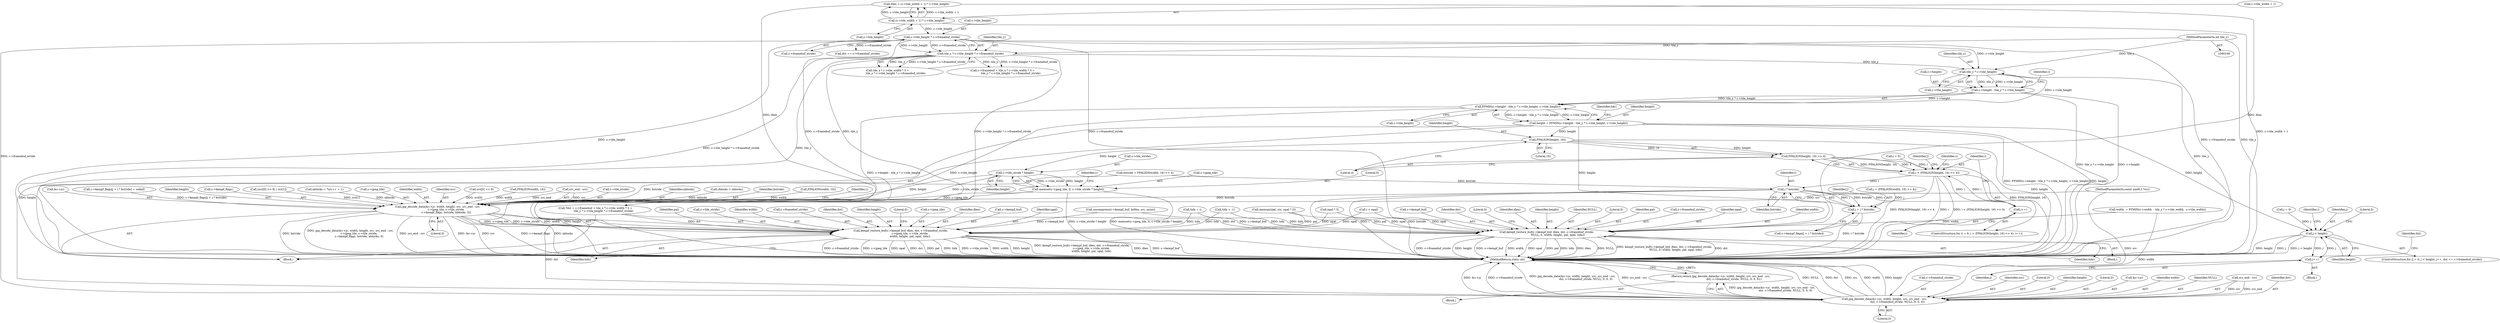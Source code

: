 digraph "0_FFmpeg_2960576378d17d71cc8dccc926352ce568b5eec1@pointer" {
"1000199" [label="(Call,tile_y * c->tile_height)"];
"1000162" [label="(Call,tile_y * c->tile_height * c->framebuf_stride)"];
"1000103" [label="(MethodParameterIn,int tile_y)"];
"1000164" [label="(Call,c->tile_height * c->framebuf_stride)"];
"1000131" [label="(Call,(c->tile_width + 1) * c->tile_height)"];
"1000195" [label="(Call,c->height - tile_y * c->tile_height)"];
"1000194" [label="(Call,FFMIN(c->height - tile_y * c->tile_height, c->tile_height))"];
"1000192" [label="(Call,height = FFMIN(c->height - tile_y * c->tile_height, c->tile_height))"];
"1000234" [label="(Call,j < height)"];
"1000238" [label="(Call,j++)"];
"1000271" [label="(Call,jpg_decode_data(&c->jc, width, height, src, src_end - src,\n                               dst, c->framebuf_stride, NULL, 0, 0, 0))"];
"1000270" [label="(Return,return jpg_decode_data(&c->jc, width, height, src, src_end - src,\n                               dst, c->framebuf_stride, NULL, 0, 0, 0);)"];
"1000402" [label="(Call,kempf_restore_buf(c->kempf_buf, dlen, dst, c->framebuf_stride,\n                          NULL, 0, width, height, pal, npal, tidx))"];
"1000447" [label="(Call,FFALIGN(height, 16))"];
"1000446" [label="(Call,FFALIGN(height, 16) >> 4)"];
"1000444" [label="(Call,i < (FFALIGN(height, 16) >> 4))"];
"1000451" [label="(Call,i++)"];
"1000506" [label="(Call,i * bstride)"];
"1000504" [label="(Call,j + i * bstride)"];
"1000520" [label="(Call,jpg_decode_data(&c->jc, width, height, src, src_end - src,\n                    c->jpeg_tile, c->tile_stride,\n                    c->kempf_flags, bstride, nblocks, 0))"];
"1000543" [label="(Call,kempf_restore_buf(c->kempf_buf, dlen, dst, c->framebuf_stride,\n                      c->jpeg_tile, c->tile_stride,\n                      width, height, pal, npal, tidx))"];
"1000515" [label="(Call,c->tile_stride * height)"];
"1000510" [label="(Call,memset(c->jpeg_tile, 0, c->tile_stride * height))"];
"1000177" [label="(Call,width  = FFMIN(c->width  - tile_x * c->tile_width,  c->tile_width))"];
"1000241" [label="(Identifier,dst)"];
"1000231" [label="(Call,j = 0)"];
"1000541" [label="(Identifier,nblocks)"];
"1000269" [label="(Block,)"];
"1000494" [label="(Call,cblocks > nblocks)"];
"1000200" [label="(Identifier,tile_y)"];
"1000452" [label="(Identifier,i)"];
"1000500" [label="(Call,c->kempf_flags[j + i * bstride])"];
"1000163" [label="(Identifier,tile_y)"];
"1000547" [label="(Identifier,dlen)"];
"1000540" [label="(Identifier,bstride)"];
"1000544" [label="(Call,c->kempf_buf)"];
"1000283" [label="(Call,c->framebuf_stride)"];
"1000543" [label="(Call,kempf_restore_buf(c->kempf_buf, dlen, dst, c->framebuf_stride,\n                      c->jpeg_tile, c->tile_stride,\n                      width, height, pal, npal, tidx))"];
"1000433" [label="(Call,FFALIGN(width, 16))"];
"1000545" [label="(Identifier,c)"];
"1000521" [label="(Call,&c->jc)"];
"1000507" [label="(Identifier,i)"];
"1000499" [label="(Call,c->kempf_flags[j + i * bstride] = coded)"];
"1000278" [label="(Identifier,src)"];
"1000413" [label="(Identifier,width)"];
"1000199" [label="(Call,tile_y * c->tile_height)"];
"1000129" [label="(Call,dlen = (c->tile_width + 1) * c->tile_height)"];
"1000137" [label="(Call,c->tile_height)"];
"1000289" [label="(Literal,0)"];
"1000516" [label="(Call,c->tile_stride)"];
"1000132" [label="(Call,c->tile_width + 1)"];
"1000309" [label="(Call,memcpy(pal, src, npal * 3))"];
"1000234" [label="(Call,j < height)"];
"1000317" [label="(Call,npal * 3)"];
"1000561" [label="(Identifier,npal)"];
"1000271" [label="(Call,jpg_decode_data(&c->jc, width, height, src, src_end - src,\n                               dst, c->framebuf_stride, NULL, 0, 0, 0))"];
"1000445" [label="(Identifier,i)"];
"1000230" [label="(ControlStructure,for (j = 0; j < height; j++, dst += c->framebuf_stride))"];
"1000450" [label="(Literal,4)"];
"1000505" [label="(Identifier,j)"];
"1000195" [label="(Call,c->height - tile_y * c->tile_height)"];
"1000403" [label="(Call,c->kempf_buf)"];
"1000329" [label="(Call,i < npal)"];
"1000446" [label="(Call,FFALIGN(height, 16) >> 4)"];
"1000508" [label="(Identifier,bstride)"];
"1000560" [label="(Identifier,pal)"];
"1000451" [label="(Call,i++)"];
"1000205" [label="(Identifier,c)"];
"1000407" [label="(Identifier,dst)"];
"1000419" [label="(Literal,0)"];
"1000519" [label="(Identifier,height)"];
"1000287" [label="(Literal,0)"];
"1000131" [label="(Call,(c->tile_width + 1) * c->tile_height)"];
"1000555" [label="(Call,c->tile_stride)"];
"1000440" [label="(ControlStructure,for (i = 0; i < (FFALIGN(height, 16) >> 4); i++))"];
"1000406" [label="(Identifier,dlen)"];
"1000162" [label="(Call,tile_y * c->tile_height * c->framebuf_stride)"];
"1000430" [label="(Call,bstride = FFALIGN(width, 16) >> 4)"];
"1000247" [label="(Identifier,i)"];
"1000526" [label="(Identifier,height)"];
"1000238" [label="(Call,j++)"];
"1000277" [label="(Identifier,height)"];
"1000504" [label="(Call,j + i * bstride)"];
"1000106" [label="(Block,)"];
"1000441" [label="(Call,i = 0)"];
"1000558" [label="(Identifier,width)"];
"1000288" [label="(Literal,0)"];
"1000414" [label="(Identifier,height)"];
"1000148" [label="(Call,*dst = c->framebuf + tile_x * c->tile_width * 3 +\n                   tile_y * c->tile_height * c->framebuf_stride)"];
"1000270" [label="(Return,return jpg_decode_data(&c->jc, width, height, src, src_end - src,\n                               dst, c->framebuf_stride, NULL, 0, 0, 0);)"];
"1000192" [label="(Call,height = FFMIN(c->height - tile_y * c->tile_height, c->tile_height))"];
"1000444" [label="(Call,i < (FFALIGN(height, 16) >> 4))"];
"1000565" [label="(MethodReturn,static int)"];
"1000458" [label="(Call,j < (FFALIGN(width, 16) >> 4))"];
"1000456" [label="(Identifier,j)"];
"1000542" [label="(Literal,0)"];
"1000520" [label="(Call,jpg_decode_data(&c->jc, width, height, src, src_end - src,\n                    c->jpeg_tile, c->tile_stride,\n                    c->kempf_flags, bstride, nblocks, 0))"];
"1000208" [label="(Identifier,hdr)"];
"1000154" [label="(Call,tile_x * c->tile_width * 3 +\n                   tile_y * c->tile_height * c->framebuf_stride)"];
"1000103" [label="(MethodParameterIn,int tile_y)"];
"1000193" [label="(Identifier,height)"];
"1000512" [label="(Identifier,c)"];
"1000411" [label="(Identifier,NULL)"];
"1000537" [label="(Call,c->kempf_flags)"];
"1000523" [label="(Identifier,c)"];
"1000511" [label="(Call,c->jpeg_tile)"];
"1000549" [label="(Call,c->framebuf_stride)"];
"1000548" [label="(Identifier,dst)"];
"1000412" [label="(Literal,0)"];
"1000417" [label="(Identifier,tidx)"];
"1000360" [label="(Call,(src[0] << 8) | src[1])"];
"1000420" [label="(Call,nblocks = *src++ + 1)"];
"1000204" [label="(Call,c->tile_height)"];
"1000201" [label="(Call,c->tile_height)"];
"1000382" [label="(Call,uncompress(c->kempf_buf, &dlen, src, zsize))"];
"1000168" [label="(Call,c->framebuf_stride)"];
"1000272" [label="(Call,&c->jc)"];
"1000165" [label="(Call,c->tile_height)"];
"1000346" [label="(Call,tidx = i)"];
"1000531" [label="(Call,c->jpeg_tile)"];
"1000164" [label="(Call,c->tile_height * c->framebuf_stride)"];
"1000276" [label="(Identifier,width)"];
"1000401" [label="(Block,)"];
"1000237" [label="(Block,)"];
"1000113" [label="(Call,tidx = -1)"];
"1000235" [label="(Identifier,j)"];
"1000525" [label="(Identifier,width)"];
"1000559" [label="(Identifier,height)"];
"1000263" [label="(Literal,0)"];
"1000415" [label="(Identifier,pal)"];
"1000194" [label="(Call,FFMIN(c->height - tile_y * c->tile_height, c->tile_height))"];
"1000562" [label="(Identifier,tidx)"];
"1000448" [label="(Identifier,height)"];
"1000527" [label="(Identifier,src)"];
"1000286" [label="(Identifier,NULL)"];
"1000514" [label="(Literal,0)"];
"1000361" [label="(Call,src[0] << 8)"];
"1000279" [label="(Call,src_end - src)"];
"1000408" [label="(Call,c->framebuf_stride)"];
"1000564" [label="(Literal,0)"];
"1000461" [label="(Call,FFALIGN(width, 16))"];
"1000447" [label="(Call,FFALIGN(height, 16))"];
"1000150" [label="(Call,c->framebuf + tile_x * c->tile_width * 3 +\n                   tile_y * c->tile_height * c->framebuf_stride)"];
"1000506" [label="(Call,i * bstride)"];
"1000236" [label="(Identifier,height)"];
"1000240" [label="(Call,dst += c->framebuf_stride)"];
"1000510" [label="(Call,memset(c->jpeg_tile, 0, c->tile_stride * height))"];
"1000449" [label="(Literal,16)"];
"1000402" [label="(Call,kempf_restore_buf(c->kempf_buf, dlen, dst, c->framebuf_stride,\n                          NULL, 0, width, height, pal, npal, tidx))"];
"1000416" [label="(Identifier,npal)"];
"1000552" [label="(Call,c->jpeg_tile)"];
"1000282" [label="(Identifier,dst)"];
"1000104" [label="(MethodParameterIn,const uint8_t *src)"];
"1000515" [label="(Call,c->tile_stride * height)"];
"1000196" [label="(Call,c->height)"];
"1000528" [label="(Call,src_end - src)"];
"1000534" [label="(Call,c->tile_stride)"];
"1000239" [label="(Identifier,j)"];
"1000199" -> "1000195"  [label="AST: "];
"1000199" -> "1000201"  [label="CFG: "];
"1000200" -> "1000199"  [label="AST: "];
"1000201" -> "1000199"  [label="AST: "];
"1000195" -> "1000199"  [label="CFG: "];
"1000199" -> "1000565"  [label="DDG: tile_y"];
"1000199" -> "1000195"  [label="DDG: tile_y"];
"1000199" -> "1000195"  [label="DDG: c->tile_height"];
"1000162" -> "1000199"  [label="DDG: tile_y"];
"1000103" -> "1000199"  [label="DDG: tile_y"];
"1000164" -> "1000199"  [label="DDG: c->tile_height"];
"1000199" -> "1000194"  [label="DDG: c->tile_height"];
"1000162" -> "1000154"  [label="AST: "];
"1000162" -> "1000164"  [label="CFG: "];
"1000163" -> "1000162"  [label="AST: "];
"1000164" -> "1000162"  [label="AST: "];
"1000154" -> "1000162"  [label="CFG: "];
"1000162" -> "1000565"  [label="DDG: c->tile_height * c->framebuf_stride"];
"1000162" -> "1000565"  [label="DDG: tile_y"];
"1000162" -> "1000148"  [label="DDG: tile_y"];
"1000162" -> "1000148"  [label="DDG: c->tile_height * c->framebuf_stride"];
"1000162" -> "1000150"  [label="DDG: tile_y"];
"1000162" -> "1000150"  [label="DDG: c->tile_height * c->framebuf_stride"];
"1000162" -> "1000154"  [label="DDG: tile_y"];
"1000162" -> "1000154"  [label="DDG: c->tile_height * c->framebuf_stride"];
"1000103" -> "1000162"  [label="DDG: tile_y"];
"1000164" -> "1000162"  [label="DDG: c->tile_height"];
"1000164" -> "1000162"  [label="DDG: c->framebuf_stride"];
"1000103" -> "1000100"  [label="AST: "];
"1000103" -> "1000565"  [label="DDG: tile_y"];
"1000164" -> "1000168"  [label="CFG: "];
"1000165" -> "1000164"  [label="AST: "];
"1000168" -> "1000164"  [label="AST: "];
"1000164" -> "1000565"  [label="DDG: c->framebuf_stride"];
"1000164" -> "1000565"  [label="DDG: c->tile_height"];
"1000131" -> "1000164"  [label="DDG: c->tile_height"];
"1000164" -> "1000240"  [label="DDG: c->framebuf_stride"];
"1000164" -> "1000271"  [label="DDG: c->framebuf_stride"];
"1000164" -> "1000402"  [label="DDG: c->framebuf_stride"];
"1000164" -> "1000543"  [label="DDG: c->framebuf_stride"];
"1000131" -> "1000129"  [label="AST: "];
"1000131" -> "1000137"  [label="CFG: "];
"1000132" -> "1000131"  [label="AST: "];
"1000137" -> "1000131"  [label="AST: "];
"1000129" -> "1000131"  [label="CFG: "];
"1000131" -> "1000565"  [label="DDG: c->tile_width + 1"];
"1000131" -> "1000129"  [label="DDG: c->tile_width + 1"];
"1000131" -> "1000129"  [label="DDG: c->tile_height"];
"1000195" -> "1000194"  [label="AST: "];
"1000196" -> "1000195"  [label="AST: "];
"1000205" -> "1000195"  [label="CFG: "];
"1000195" -> "1000565"  [label="DDG: tile_y * c->tile_height"];
"1000195" -> "1000565"  [label="DDG: c->height"];
"1000195" -> "1000194"  [label="DDG: c->height"];
"1000195" -> "1000194"  [label="DDG: tile_y * c->tile_height"];
"1000194" -> "1000192"  [label="AST: "];
"1000194" -> "1000204"  [label="CFG: "];
"1000204" -> "1000194"  [label="AST: "];
"1000192" -> "1000194"  [label="CFG: "];
"1000194" -> "1000565"  [label="DDG: c->height - tile_y * c->tile_height"];
"1000194" -> "1000565"  [label="DDG: c->tile_height"];
"1000194" -> "1000192"  [label="DDG: c->height - tile_y * c->tile_height"];
"1000194" -> "1000192"  [label="DDG: c->tile_height"];
"1000192" -> "1000106"  [label="AST: "];
"1000193" -> "1000192"  [label="AST: "];
"1000208" -> "1000192"  [label="CFG: "];
"1000192" -> "1000565"  [label="DDG: FFMIN(c->height - tile_y * c->tile_height, c->tile_height)"];
"1000192" -> "1000565"  [label="DDG: height"];
"1000192" -> "1000234"  [label="DDG: height"];
"1000192" -> "1000271"  [label="DDG: height"];
"1000192" -> "1000402"  [label="DDG: height"];
"1000192" -> "1000447"  [label="DDG: height"];
"1000234" -> "1000230"  [label="AST: "];
"1000234" -> "1000236"  [label="CFG: "];
"1000235" -> "1000234"  [label="AST: "];
"1000236" -> "1000234"  [label="AST: "];
"1000247" -> "1000234"  [label="CFG: "];
"1000263" -> "1000234"  [label="CFG: "];
"1000234" -> "1000565"  [label="DDG: height"];
"1000234" -> "1000565"  [label="DDG: j"];
"1000234" -> "1000565"  [label="DDG: j < height"];
"1000238" -> "1000234"  [label="DDG: j"];
"1000231" -> "1000234"  [label="DDG: j"];
"1000234" -> "1000238"  [label="DDG: j"];
"1000238" -> "1000237"  [label="AST: "];
"1000238" -> "1000239"  [label="CFG: "];
"1000239" -> "1000238"  [label="AST: "];
"1000241" -> "1000238"  [label="CFG: "];
"1000271" -> "1000270"  [label="AST: "];
"1000271" -> "1000289"  [label="CFG: "];
"1000272" -> "1000271"  [label="AST: "];
"1000276" -> "1000271"  [label="AST: "];
"1000277" -> "1000271"  [label="AST: "];
"1000278" -> "1000271"  [label="AST: "];
"1000279" -> "1000271"  [label="AST: "];
"1000282" -> "1000271"  [label="AST: "];
"1000283" -> "1000271"  [label="AST: "];
"1000286" -> "1000271"  [label="AST: "];
"1000287" -> "1000271"  [label="AST: "];
"1000288" -> "1000271"  [label="AST: "];
"1000289" -> "1000271"  [label="AST: "];
"1000270" -> "1000271"  [label="CFG: "];
"1000271" -> "1000565"  [label="DDG: NULL"];
"1000271" -> "1000565"  [label="DDG: dst"];
"1000271" -> "1000565"  [label="DDG: src"];
"1000271" -> "1000565"  [label="DDG: width"];
"1000271" -> "1000565"  [label="DDG: height"];
"1000271" -> "1000565"  [label="DDG: &c->jc"];
"1000271" -> "1000565"  [label="DDG: c->framebuf_stride"];
"1000271" -> "1000565"  [label="DDG: jpg_decode_data(&c->jc, width, height, src, src_end - src,\n                               dst, c->framebuf_stride, NULL, 0, 0, 0)"];
"1000271" -> "1000565"  [label="DDG: src_end - src"];
"1000271" -> "1000270"  [label="DDG: jpg_decode_data(&c->jc, width, height, src, src_end - src,\n                               dst, c->framebuf_stride, NULL, 0, 0, 0)"];
"1000177" -> "1000271"  [label="DDG: width"];
"1000279" -> "1000271"  [label="DDG: src"];
"1000279" -> "1000271"  [label="DDG: src_end"];
"1000104" -> "1000271"  [label="DDG: src"];
"1000148" -> "1000271"  [label="DDG: dst"];
"1000270" -> "1000269"  [label="AST: "];
"1000565" -> "1000270"  [label="CFG: "];
"1000270" -> "1000565"  [label="DDG: <RET>"];
"1000402" -> "1000401"  [label="AST: "];
"1000402" -> "1000417"  [label="CFG: "];
"1000403" -> "1000402"  [label="AST: "];
"1000406" -> "1000402"  [label="AST: "];
"1000407" -> "1000402"  [label="AST: "];
"1000408" -> "1000402"  [label="AST: "];
"1000411" -> "1000402"  [label="AST: "];
"1000412" -> "1000402"  [label="AST: "];
"1000413" -> "1000402"  [label="AST: "];
"1000414" -> "1000402"  [label="AST: "];
"1000415" -> "1000402"  [label="AST: "];
"1000416" -> "1000402"  [label="AST: "];
"1000417" -> "1000402"  [label="AST: "];
"1000419" -> "1000402"  [label="CFG: "];
"1000402" -> "1000565"  [label="DDG: NULL"];
"1000402" -> "1000565"  [label="DDG: kempf_restore_buf(c->kempf_buf, dlen, dst, c->framebuf_stride,\n                          NULL, 0, width, height, pal, npal, tidx)"];
"1000402" -> "1000565"  [label="DDG: dst"];
"1000402" -> "1000565"  [label="DDG: c->framebuf_stride"];
"1000402" -> "1000565"  [label="DDG: height"];
"1000402" -> "1000565"  [label="DDG: c->kempf_buf"];
"1000402" -> "1000565"  [label="DDG: width"];
"1000402" -> "1000565"  [label="DDG: npal"];
"1000402" -> "1000565"  [label="DDG: pal"];
"1000402" -> "1000565"  [label="DDG: tidx"];
"1000402" -> "1000565"  [label="DDG: dlen"];
"1000382" -> "1000402"  [label="DDG: c->kempf_buf"];
"1000129" -> "1000402"  [label="DDG: dlen"];
"1000148" -> "1000402"  [label="DDG: dst"];
"1000177" -> "1000402"  [label="DDG: width"];
"1000309" -> "1000402"  [label="DDG: pal"];
"1000329" -> "1000402"  [label="DDG: npal"];
"1000317" -> "1000402"  [label="DDG: npal"];
"1000113" -> "1000402"  [label="DDG: tidx"];
"1000346" -> "1000402"  [label="DDG: tidx"];
"1000447" -> "1000446"  [label="AST: "];
"1000447" -> "1000449"  [label="CFG: "];
"1000448" -> "1000447"  [label="AST: "];
"1000449" -> "1000447"  [label="AST: "];
"1000450" -> "1000447"  [label="CFG: "];
"1000447" -> "1000565"  [label="DDG: height"];
"1000447" -> "1000446"  [label="DDG: height"];
"1000447" -> "1000446"  [label="DDG: 16"];
"1000447" -> "1000515"  [label="DDG: height"];
"1000446" -> "1000444"  [label="AST: "];
"1000446" -> "1000450"  [label="CFG: "];
"1000450" -> "1000446"  [label="AST: "];
"1000444" -> "1000446"  [label="CFG: "];
"1000446" -> "1000565"  [label="DDG: FFALIGN(height, 16)"];
"1000446" -> "1000444"  [label="DDG: FFALIGN(height, 16)"];
"1000446" -> "1000444"  [label="DDG: 4"];
"1000444" -> "1000440"  [label="AST: "];
"1000445" -> "1000444"  [label="AST: "];
"1000456" -> "1000444"  [label="CFG: "];
"1000512" -> "1000444"  [label="CFG: "];
"1000444" -> "1000565"  [label="DDG: FFALIGN(height, 16) >> 4"];
"1000444" -> "1000565"  [label="DDG: i"];
"1000444" -> "1000565"  [label="DDG: i < (FFALIGN(height, 16) >> 4)"];
"1000441" -> "1000444"  [label="DDG: i"];
"1000451" -> "1000444"  [label="DDG: i"];
"1000444" -> "1000451"  [label="DDG: i"];
"1000444" -> "1000506"  [label="DDG: i"];
"1000451" -> "1000440"  [label="AST: "];
"1000451" -> "1000452"  [label="CFG: "];
"1000452" -> "1000451"  [label="AST: "];
"1000445" -> "1000451"  [label="CFG: "];
"1000506" -> "1000451"  [label="DDG: i"];
"1000506" -> "1000504"  [label="AST: "];
"1000506" -> "1000508"  [label="CFG: "];
"1000507" -> "1000506"  [label="AST: "];
"1000508" -> "1000506"  [label="AST: "];
"1000504" -> "1000506"  [label="CFG: "];
"1000506" -> "1000565"  [label="DDG: i"];
"1000506" -> "1000565"  [label="DDG: bstride"];
"1000506" -> "1000504"  [label="DDG: i"];
"1000506" -> "1000504"  [label="DDG: bstride"];
"1000430" -> "1000506"  [label="DDG: bstride"];
"1000506" -> "1000520"  [label="DDG: bstride"];
"1000504" -> "1000500"  [label="AST: "];
"1000505" -> "1000504"  [label="AST: "];
"1000500" -> "1000504"  [label="CFG: "];
"1000504" -> "1000565"  [label="DDG: i * bstride"];
"1000458" -> "1000504"  [label="DDG: j"];
"1000520" -> "1000106"  [label="AST: "];
"1000520" -> "1000542"  [label="CFG: "];
"1000521" -> "1000520"  [label="AST: "];
"1000525" -> "1000520"  [label="AST: "];
"1000526" -> "1000520"  [label="AST: "];
"1000527" -> "1000520"  [label="AST: "];
"1000528" -> "1000520"  [label="AST: "];
"1000531" -> "1000520"  [label="AST: "];
"1000534" -> "1000520"  [label="AST: "];
"1000537" -> "1000520"  [label="AST: "];
"1000540" -> "1000520"  [label="AST: "];
"1000541" -> "1000520"  [label="AST: "];
"1000542" -> "1000520"  [label="AST: "];
"1000545" -> "1000520"  [label="CFG: "];
"1000520" -> "1000565"  [label="DDG: bstride"];
"1000520" -> "1000565"  [label="DDG: jpg_decode_data(&c->jc, width, height, src, src_end - src,\n                    c->jpeg_tile, c->tile_stride,\n                    c->kempf_flags, bstride, nblocks, 0)"];
"1000520" -> "1000565"  [label="DDG: src_end - src"];
"1000520" -> "1000565"  [label="DDG: &c->jc"];
"1000520" -> "1000565"  [label="DDG: src"];
"1000520" -> "1000565"  [label="DDG: c->kempf_flags"];
"1000520" -> "1000565"  [label="DDG: nblocks"];
"1000433" -> "1000520"  [label="DDG: width"];
"1000461" -> "1000520"  [label="DDG: width"];
"1000515" -> "1000520"  [label="DDG: height"];
"1000515" -> "1000520"  [label="DDG: c->tile_stride"];
"1000528" -> "1000520"  [label="DDG: src"];
"1000528" -> "1000520"  [label="DDG: src_end"];
"1000360" -> "1000520"  [label="DDG: src[1]"];
"1000361" -> "1000520"  [label="DDG: src[0]"];
"1000104" -> "1000520"  [label="DDG: src"];
"1000510" -> "1000520"  [label="DDG: c->jpeg_tile"];
"1000499" -> "1000520"  [label="DDG: c->kempf_flags[j + i * bstride]"];
"1000430" -> "1000520"  [label="DDG: bstride"];
"1000494" -> "1000520"  [label="DDG: nblocks"];
"1000420" -> "1000520"  [label="DDG: nblocks"];
"1000520" -> "1000543"  [label="DDG: c->jpeg_tile"];
"1000520" -> "1000543"  [label="DDG: c->tile_stride"];
"1000520" -> "1000543"  [label="DDG: width"];
"1000520" -> "1000543"  [label="DDG: height"];
"1000543" -> "1000106"  [label="AST: "];
"1000543" -> "1000562"  [label="CFG: "];
"1000544" -> "1000543"  [label="AST: "];
"1000547" -> "1000543"  [label="AST: "];
"1000548" -> "1000543"  [label="AST: "];
"1000549" -> "1000543"  [label="AST: "];
"1000552" -> "1000543"  [label="AST: "];
"1000555" -> "1000543"  [label="AST: "];
"1000558" -> "1000543"  [label="AST: "];
"1000559" -> "1000543"  [label="AST: "];
"1000560" -> "1000543"  [label="AST: "];
"1000561" -> "1000543"  [label="AST: "];
"1000562" -> "1000543"  [label="AST: "];
"1000564" -> "1000543"  [label="CFG: "];
"1000543" -> "1000565"  [label="DDG: dst"];
"1000543" -> "1000565"  [label="DDG: pal"];
"1000543" -> "1000565"  [label="DDG: tidx"];
"1000543" -> "1000565"  [label="DDG: c->tile_stride"];
"1000543" -> "1000565"  [label="DDG: width"];
"1000543" -> "1000565"  [label="DDG: height"];
"1000543" -> "1000565"  [label="DDG: kempf_restore_buf(c->kempf_buf, dlen, dst, c->framebuf_stride,\n                      c->jpeg_tile, c->tile_stride,\n                      width, height, pal, npal, tidx)"];
"1000543" -> "1000565"  [label="DDG: dlen"];
"1000543" -> "1000565"  [label="DDG: c->kempf_buf"];
"1000543" -> "1000565"  [label="DDG: c->framebuf_stride"];
"1000543" -> "1000565"  [label="DDG: c->jpeg_tile"];
"1000543" -> "1000565"  [label="DDG: npal"];
"1000382" -> "1000543"  [label="DDG: c->kempf_buf"];
"1000129" -> "1000543"  [label="DDG: dlen"];
"1000148" -> "1000543"  [label="DDG: dst"];
"1000309" -> "1000543"  [label="DDG: pal"];
"1000329" -> "1000543"  [label="DDG: npal"];
"1000317" -> "1000543"  [label="DDG: npal"];
"1000113" -> "1000543"  [label="DDG: tidx"];
"1000346" -> "1000543"  [label="DDG: tidx"];
"1000515" -> "1000510"  [label="AST: "];
"1000515" -> "1000519"  [label="CFG: "];
"1000516" -> "1000515"  [label="AST: "];
"1000519" -> "1000515"  [label="AST: "];
"1000510" -> "1000515"  [label="CFG: "];
"1000515" -> "1000510"  [label="DDG: c->tile_stride"];
"1000515" -> "1000510"  [label="DDG: height"];
"1000510" -> "1000106"  [label="AST: "];
"1000511" -> "1000510"  [label="AST: "];
"1000514" -> "1000510"  [label="AST: "];
"1000523" -> "1000510"  [label="CFG: "];
"1000510" -> "1000565"  [label="DDG: c->tile_stride * height"];
"1000510" -> "1000565"  [label="DDG: memset(c->jpeg_tile, 0, c->tile_stride * height)"];
}
